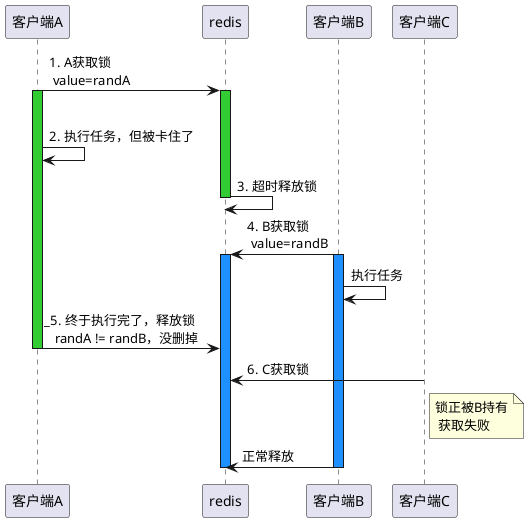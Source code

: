 @startuml 比较&删除

participant 客户端A  as A

participant redis as r

participant 客户端B as B

participant 客户端C as C


A->r: 1. A获取锁\n value=randA

activate A #LimeGreen
activate r #LimeGreen
|||
A->A: 2. 执行任务，但被卡住了

r->r: 3. 超时释放锁
deactivate r
' |||

B->r: 4. B获取锁\n value=randB
activate B #DodgerBlue
activate r #DodgerBlue
B->B: 执行任务

A->r:  _5. 终于执行完了，释放锁\n   randA != randB，没删掉
deactivate A

C->r: 6. C获取锁

note right of C: 锁正被B持有\n 获取失败

B->r: 正常释放
deactivate r
deactivate B

@enduml

